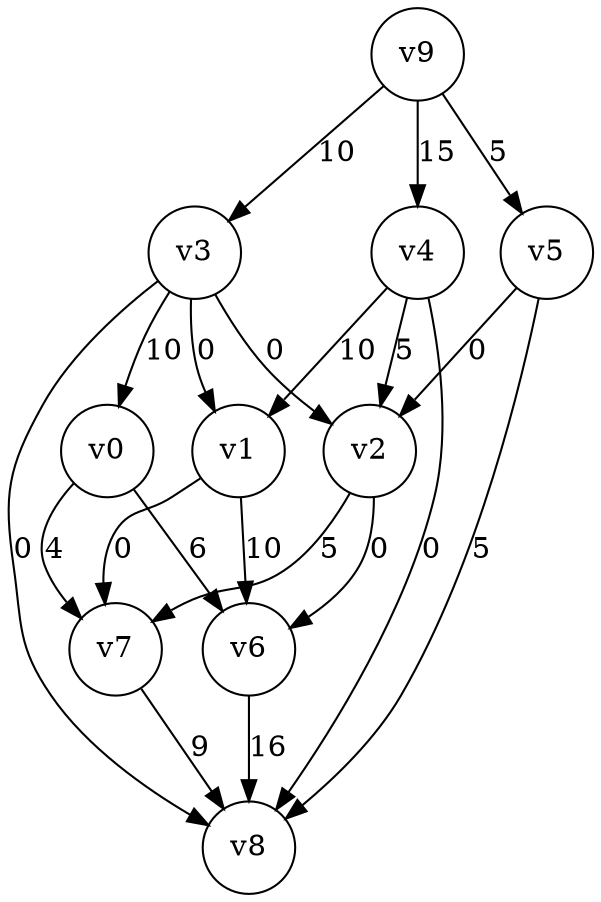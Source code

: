 digraph
{
	node [shape=circle, label="v0"] 0;
	node [shape=circle, label="v1"] 1;
	node [shape=circle, label="v2"] 2;
	node [shape=circle, label="v3"] 3;
	node [shape=circle, label="v4"] 4;
	node [shape=circle, label="v5"] 5;
	node [shape=circle, label="v6"] 6;
	node [shape=circle, label="v7"] 7;
	node [shape=circle, label="v8"] 8;
	node [shape=circle, label="v9"] 9;
	0 -> 6 [label="6"]
	0 -> 7 [label="4"]
	1 -> 6 [label="10"]
	1 -> 7 [label="0"]
	2 -> 6 [label="0"]
	2 -> 7 [label="5"]
	3 -> 0 [label="10"]
	3 -> 1 [label="0"]
	3 -> 2 [label="0"]
	3 -> 8 [label="0"]
	4 -> 1 [label="10"]
	4 -> 2 [label="5"]
	4 -> 8 [label="0"]
	5 -> 2 [label="0"]
	5 -> 8 [label="5"]
	6 -> 8 [label="16"]
	7 -> 8 [label="9"]
	9 -> 3 [label="10"]
	9 -> 4 [label="15"]
	9 -> 5 [label="5"]
}
